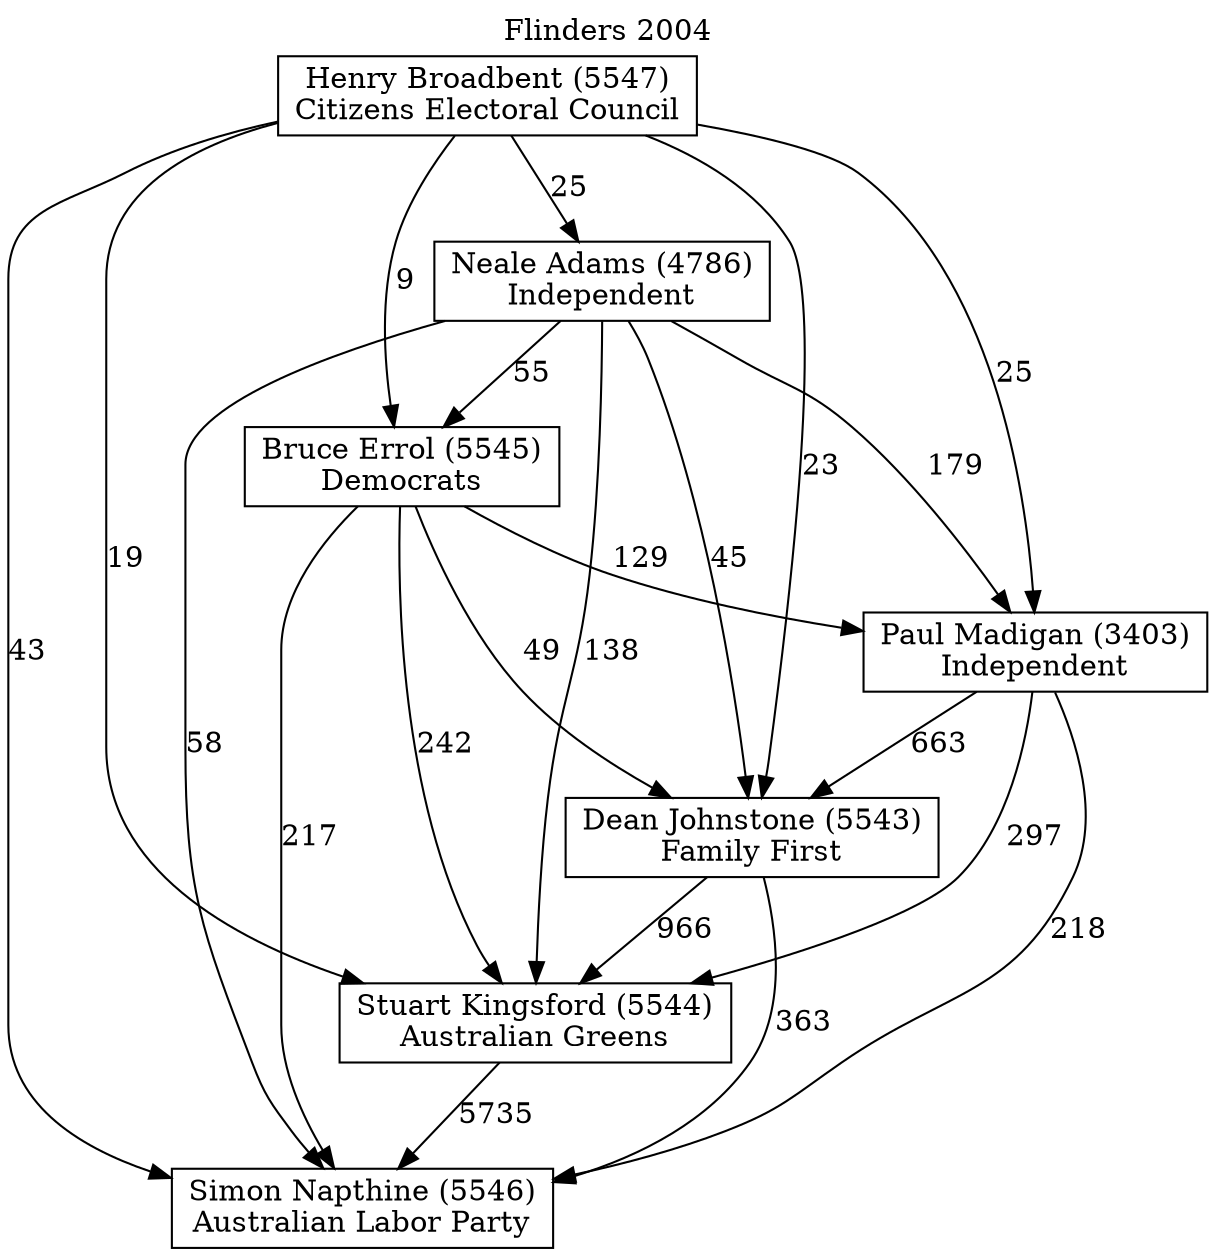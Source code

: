 // House preference flow
digraph "Simon Napthine (5546)_Flinders_2004" {
	graph [label="Flinders 2004" labelloc=t mclimit=10]
	node [shape=box]
	"Simon Napthine (5546)" [label="Simon Napthine (5546)
Australian Labor Party"]
	"Stuart Kingsford (5544)" [label="Stuart Kingsford (5544)
Australian Greens"]
	"Dean Johnstone (5543)" [label="Dean Johnstone (5543)
Family First"]
	"Paul Madigan (3403)" [label="Paul Madigan (3403)
Independent"]
	"Bruce Errol (5545)" [label="Bruce Errol (5545)
Democrats"]
	"Neale Adams (4786)" [label="Neale Adams (4786)
Independent"]
	"Henry Broadbent (5547)" [label="Henry Broadbent (5547)
Citizens Electoral Council"]
	"Stuart Kingsford (5544)" -> "Simon Napthine (5546)" [label=5735]
	"Dean Johnstone (5543)" -> "Stuart Kingsford (5544)" [label=966]
	"Paul Madigan (3403)" -> "Dean Johnstone (5543)" [label=663]
	"Bruce Errol (5545)" -> "Paul Madigan (3403)" [label=129]
	"Neale Adams (4786)" -> "Bruce Errol (5545)" [label=55]
	"Henry Broadbent (5547)" -> "Neale Adams (4786)" [label=25]
	"Dean Johnstone (5543)" -> "Simon Napthine (5546)" [label=363]
	"Paul Madigan (3403)" -> "Simon Napthine (5546)" [label=218]
	"Bruce Errol (5545)" -> "Simon Napthine (5546)" [label=217]
	"Neale Adams (4786)" -> "Simon Napthine (5546)" [label=58]
	"Henry Broadbent (5547)" -> "Simon Napthine (5546)" [label=43]
	"Henry Broadbent (5547)" -> "Bruce Errol (5545)" [label=9]
	"Neale Adams (4786)" -> "Paul Madigan (3403)" [label=179]
	"Henry Broadbent (5547)" -> "Paul Madigan (3403)" [label=25]
	"Bruce Errol (5545)" -> "Dean Johnstone (5543)" [label=49]
	"Neale Adams (4786)" -> "Dean Johnstone (5543)" [label=45]
	"Henry Broadbent (5547)" -> "Dean Johnstone (5543)" [label=23]
	"Paul Madigan (3403)" -> "Stuart Kingsford (5544)" [label=297]
	"Bruce Errol (5545)" -> "Stuart Kingsford (5544)" [label=242]
	"Neale Adams (4786)" -> "Stuart Kingsford (5544)" [label=138]
	"Henry Broadbent (5547)" -> "Stuart Kingsford (5544)" [label=19]
}

